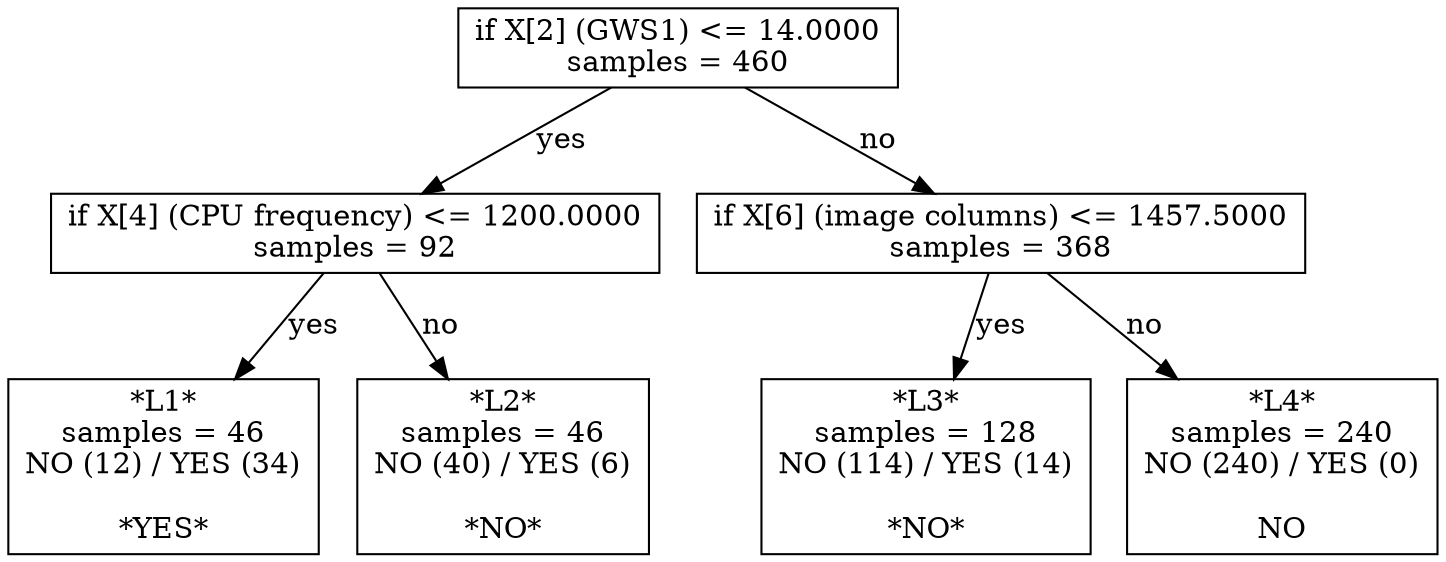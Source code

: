 digraph Tree {
0 [label="if X[2] (GWS1) <= 14.0000\nsamples = 460", shape="box"] ;
1 [label="if X[4] (CPU frequency) <= 1200.0000\nsamples = 92", shape="box"] ;
0 -> 1 [label="yes"];
2 [label="*L1*\nsamples = 46\nNO (12) / YES (34)\n\n*YES*", shape="box"] ;
1 -> 2 [label="yes"];
3 [label="*L2*\nsamples = 46\nNO (40) / YES (6)\n\n*NO*", shape="box"] ;
1 -> 3 [label="no"];
4 [label="if X[6] (image columns) <= 1457.5000\nsamples = 368", shape="box"] ;
0 -> 4 [label="no"];
5 [label="*L3*\nsamples = 128\nNO (114) / YES (14)\n\n*NO*", shape="box"] ;
4 -> 5 [label="yes"];
6 [label="*L4*\nsamples = 240\nNO (240) / YES (0)\n\nNO", shape="box"] ;
4 -> 6 [label="no"];
}
